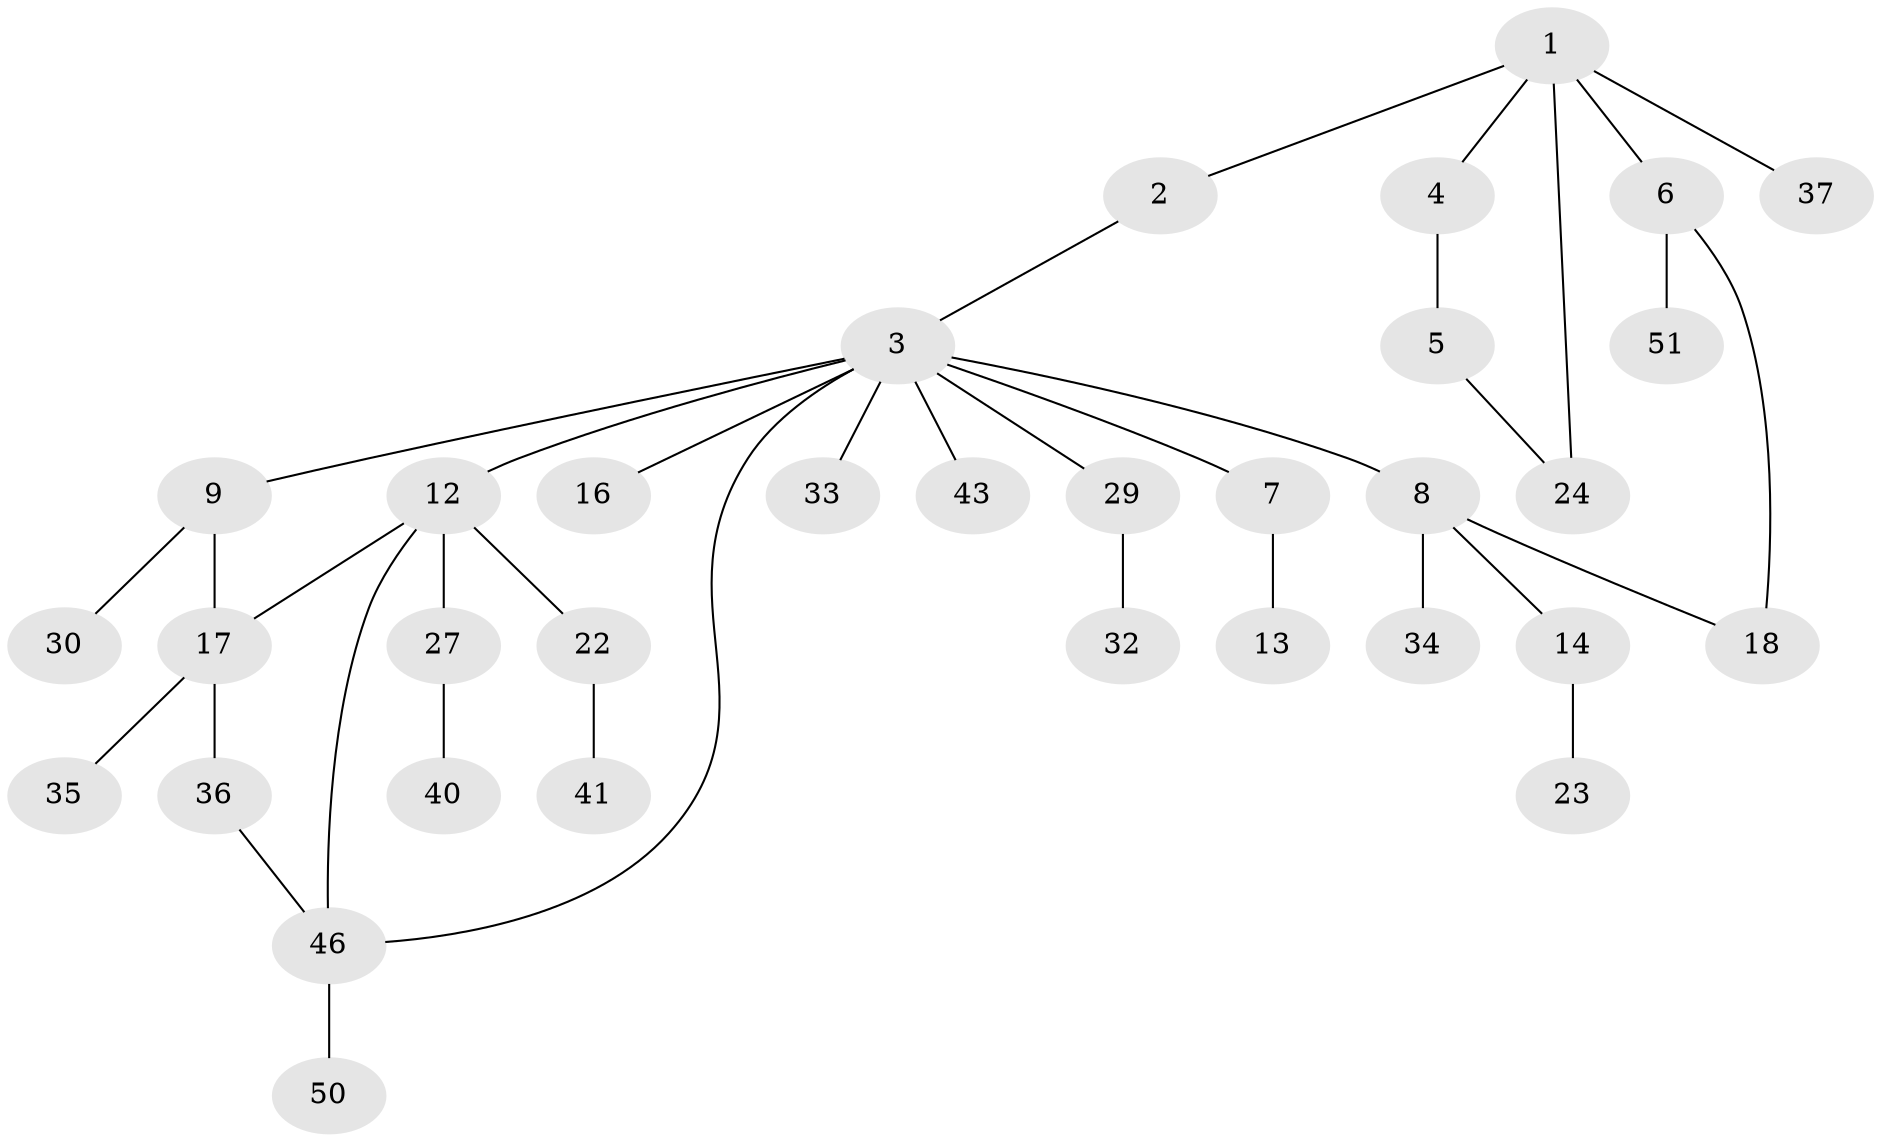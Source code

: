 // Generated by graph-tools (version 1.1) at 2025/23/03/03/25 07:23:35]
// undirected, 33 vertices, 37 edges
graph export_dot {
graph [start="1"]
  node [color=gray90,style=filled];
  1 [super="+39"];
  2 [super="+44"];
  3 [super="+11"];
  4;
  5 [super="+21"];
  6 [super="+28"];
  7;
  8 [super="+10"];
  9 [super="+15"];
  12 [super="+26"];
  13 [super="+19"];
  14 [super="+20"];
  16 [super="+42"];
  17 [super="+25"];
  18;
  22;
  23 [super="+48"];
  24 [super="+53"];
  27;
  29 [super="+31"];
  30;
  32;
  33;
  34 [super="+45"];
  35 [super="+38"];
  36;
  37;
  40 [super="+52"];
  41 [super="+47"];
  43;
  46 [super="+49"];
  50;
  51;
  1 -- 2;
  1 -- 4;
  1 -- 6;
  1 -- 37;
  1 -- 24;
  2 -- 3;
  3 -- 7;
  3 -- 8;
  3 -- 9;
  3 -- 46;
  3 -- 16;
  3 -- 33;
  3 -- 43;
  3 -- 12;
  3 -- 29;
  4 -- 5;
  5 -- 24;
  6 -- 51;
  6 -- 18;
  7 -- 13;
  8 -- 18;
  8 -- 34;
  8 -- 14;
  9 -- 17;
  9 -- 30;
  12 -- 22;
  12 -- 27;
  12 -- 17;
  12 -- 46;
  14 -- 23;
  17 -- 36;
  17 -- 35;
  22 -- 41;
  27 -- 40;
  29 -- 32;
  36 -- 46;
  46 -- 50;
}
